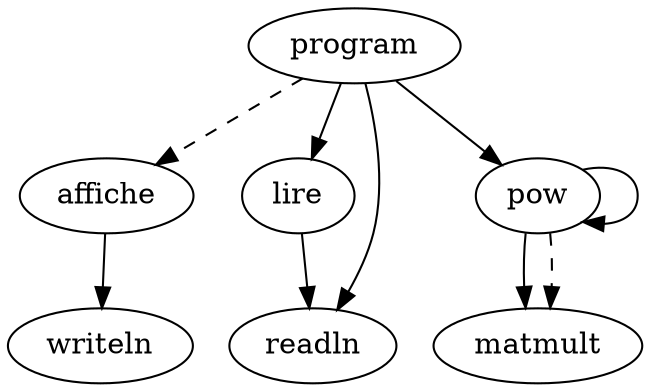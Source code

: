 digraph call_graph {
  program;
  affiche -> writeln;
  lire -> readln;
  pow -> matmult;
  pow -> matmult [ style = dashed ];
  pow -> pow;
  program -> affiche [ style = dashed ];
  program -> lire;
  program -> pow;
  program -> readln;
}
